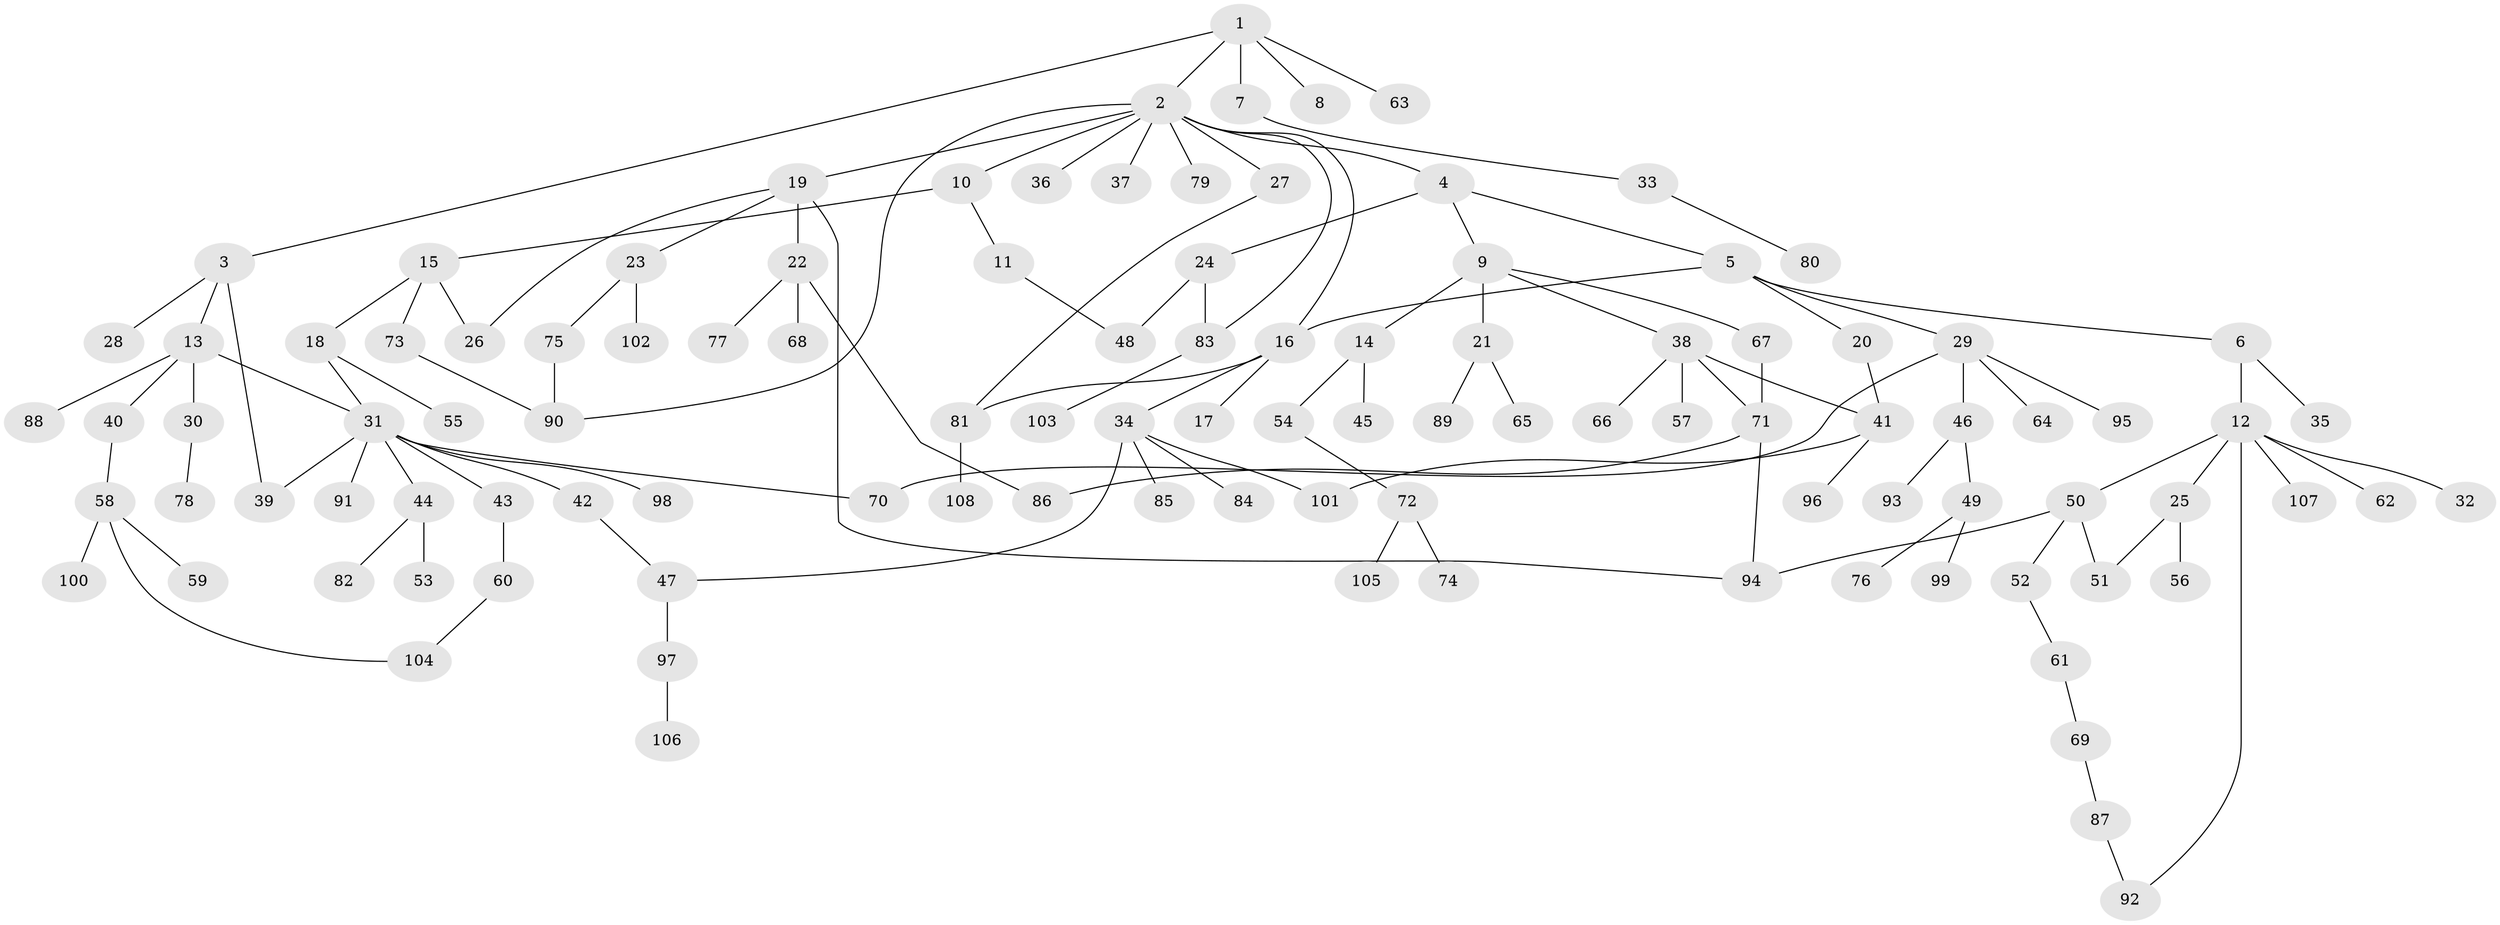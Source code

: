 // coarse degree distribution, {4: 0.05194805194805195, 11: 0.012987012987012988, 7: 0.012987012987012988, 2: 0.2987012987012987, 6: 0.025974025974025976, 5: 0.03896103896103896, 9: 0.012987012987012988, 8: 0.012987012987012988, 1: 0.4025974025974026, 3: 0.11688311688311688, 10: 0.012987012987012988}
// Generated by graph-tools (version 1.1) at 2025/41/03/06/25 10:41:27]
// undirected, 108 vertices, 127 edges
graph export_dot {
graph [start="1"]
  node [color=gray90,style=filled];
  1;
  2;
  3;
  4;
  5;
  6;
  7;
  8;
  9;
  10;
  11;
  12;
  13;
  14;
  15;
  16;
  17;
  18;
  19;
  20;
  21;
  22;
  23;
  24;
  25;
  26;
  27;
  28;
  29;
  30;
  31;
  32;
  33;
  34;
  35;
  36;
  37;
  38;
  39;
  40;
  41;
  42;
  43;
  44;
  45;
  46;
  47;
  48;
  49;
  50;
  51;
  52;
  53;
  54;
  55;
  56;
  57;
  58;
  59;
  60;
  61;
  62;
  63;
  64;
  65;
  66;
  67;
  68;
  69;
  70;
  71;
  72;
  73;
  74;
  75;
  76;
  77;
  78;
  79;
  80;
  81;
  82;
  83;
  84;
  85;
  86;
  87;
  88;
  89;
  90;
  91;
  92;
  93;
  94;
  95;
  96;
  97;
  98;
  99;
  100;
  101;
  102;
  103;
  104;
  105;
  106;
  107;
  108;
  1 -- 2;
  1 -- 3;
  1 -- 7;
  1 -- 8;
  1 -- 63;
  2 -- 4;
  2 -- 10;
  2 -- 16;
  2 -- 19;
  2 -- 27;
  2 -- 36;
  2 -- 37;
  2 -- 79;
  2 -- 83;
  2 -- 90;
  3 -- 13;
  3 -- 28;
  3 -- 39;
  4 -- 5;
  4 -- 9;
  4 -- 24;
  5 -- 6;
  5 -- 20;
  5 -- 29;
  5 -- 16;
  6 -- 12;
  6 -- 35;
  7 -- 33;
  9 -- 14;
  9 -- 21;
  9 -- 38;
  9 -- 67;
  10 -- 11;
  10 -- 15;
  11 -- 48;
  12 -- 25;
  12 -- 32;
  12 -- 50;
  12 -- 62;
  12 -- 92;
  12 -- 107;
  13 -- 30;
  13 -- 40;
  13 -- 88;
  13 -- 31;
  14 -- 45;
  14 -- 54;
  15 -- 18;
  15 -- 26;
  15 -- 73;
  16 -- 17;
  16 -- 34;
  16 -- 81;
  18 -- 31;
  18 -- 55;
  19 -- 22;
  19 -- 23;
  19 -- 94;
  19 -- 26;
  20 -- 41;
  21 -- 65;
  21 -- 89;
  22 -- 68;
  22 -- 77;
  22 -- 86;
  23 -- 75;
  23 -- 102;
  24 -- 48;
  24 -- 83;
  25 -- 51;
  25 -- 56;
  27 -- 81;
  29 -- 46;
  29 -- 64;
  29 -- 95;
  29 -- 70;
  30 -- 78;
  31 -- 42;
  31 -- 43;
  31 -- 44;
  31 -- 70;
  31 -- 91;
  31 -- 98;
  31 -- 39;
  33 -- 80;
  34 -- 47;
  34 -- 84;
  34 -- 85;
  34 -- 101;
  38 -- 57;
  38 -- 66;
  38 -- 71;
  38 -- 41;
  40 -- 58;
  41 -- 96;
  41 -- 101;
  42 -- 47;
  43 -- 60;
  44 -- 53;
  44 -- 82;
  46 -- 49;
  46 -- 93;
  47 -- 97;
  49 -- 76;
  49 -- 99;
  50 -- 52;
  50 -- 94;
  50 -- 51;
  52 -- 61;
  54 -- 72;
  58 -- 59;
  58 -- 100;
  58 -- 104;
  60 -- 104;
  61 -- 69;
  67 -- 71;
  69 -- 87;
  71 -- 86;
  71 -- 94;
  72 -- 74;
  72 -- 105;
  73 -- 90;
  75 -- 90;
  81 -- 108;
  83 -- 103;
  87 -- 92;
  97 -- 106;
}
